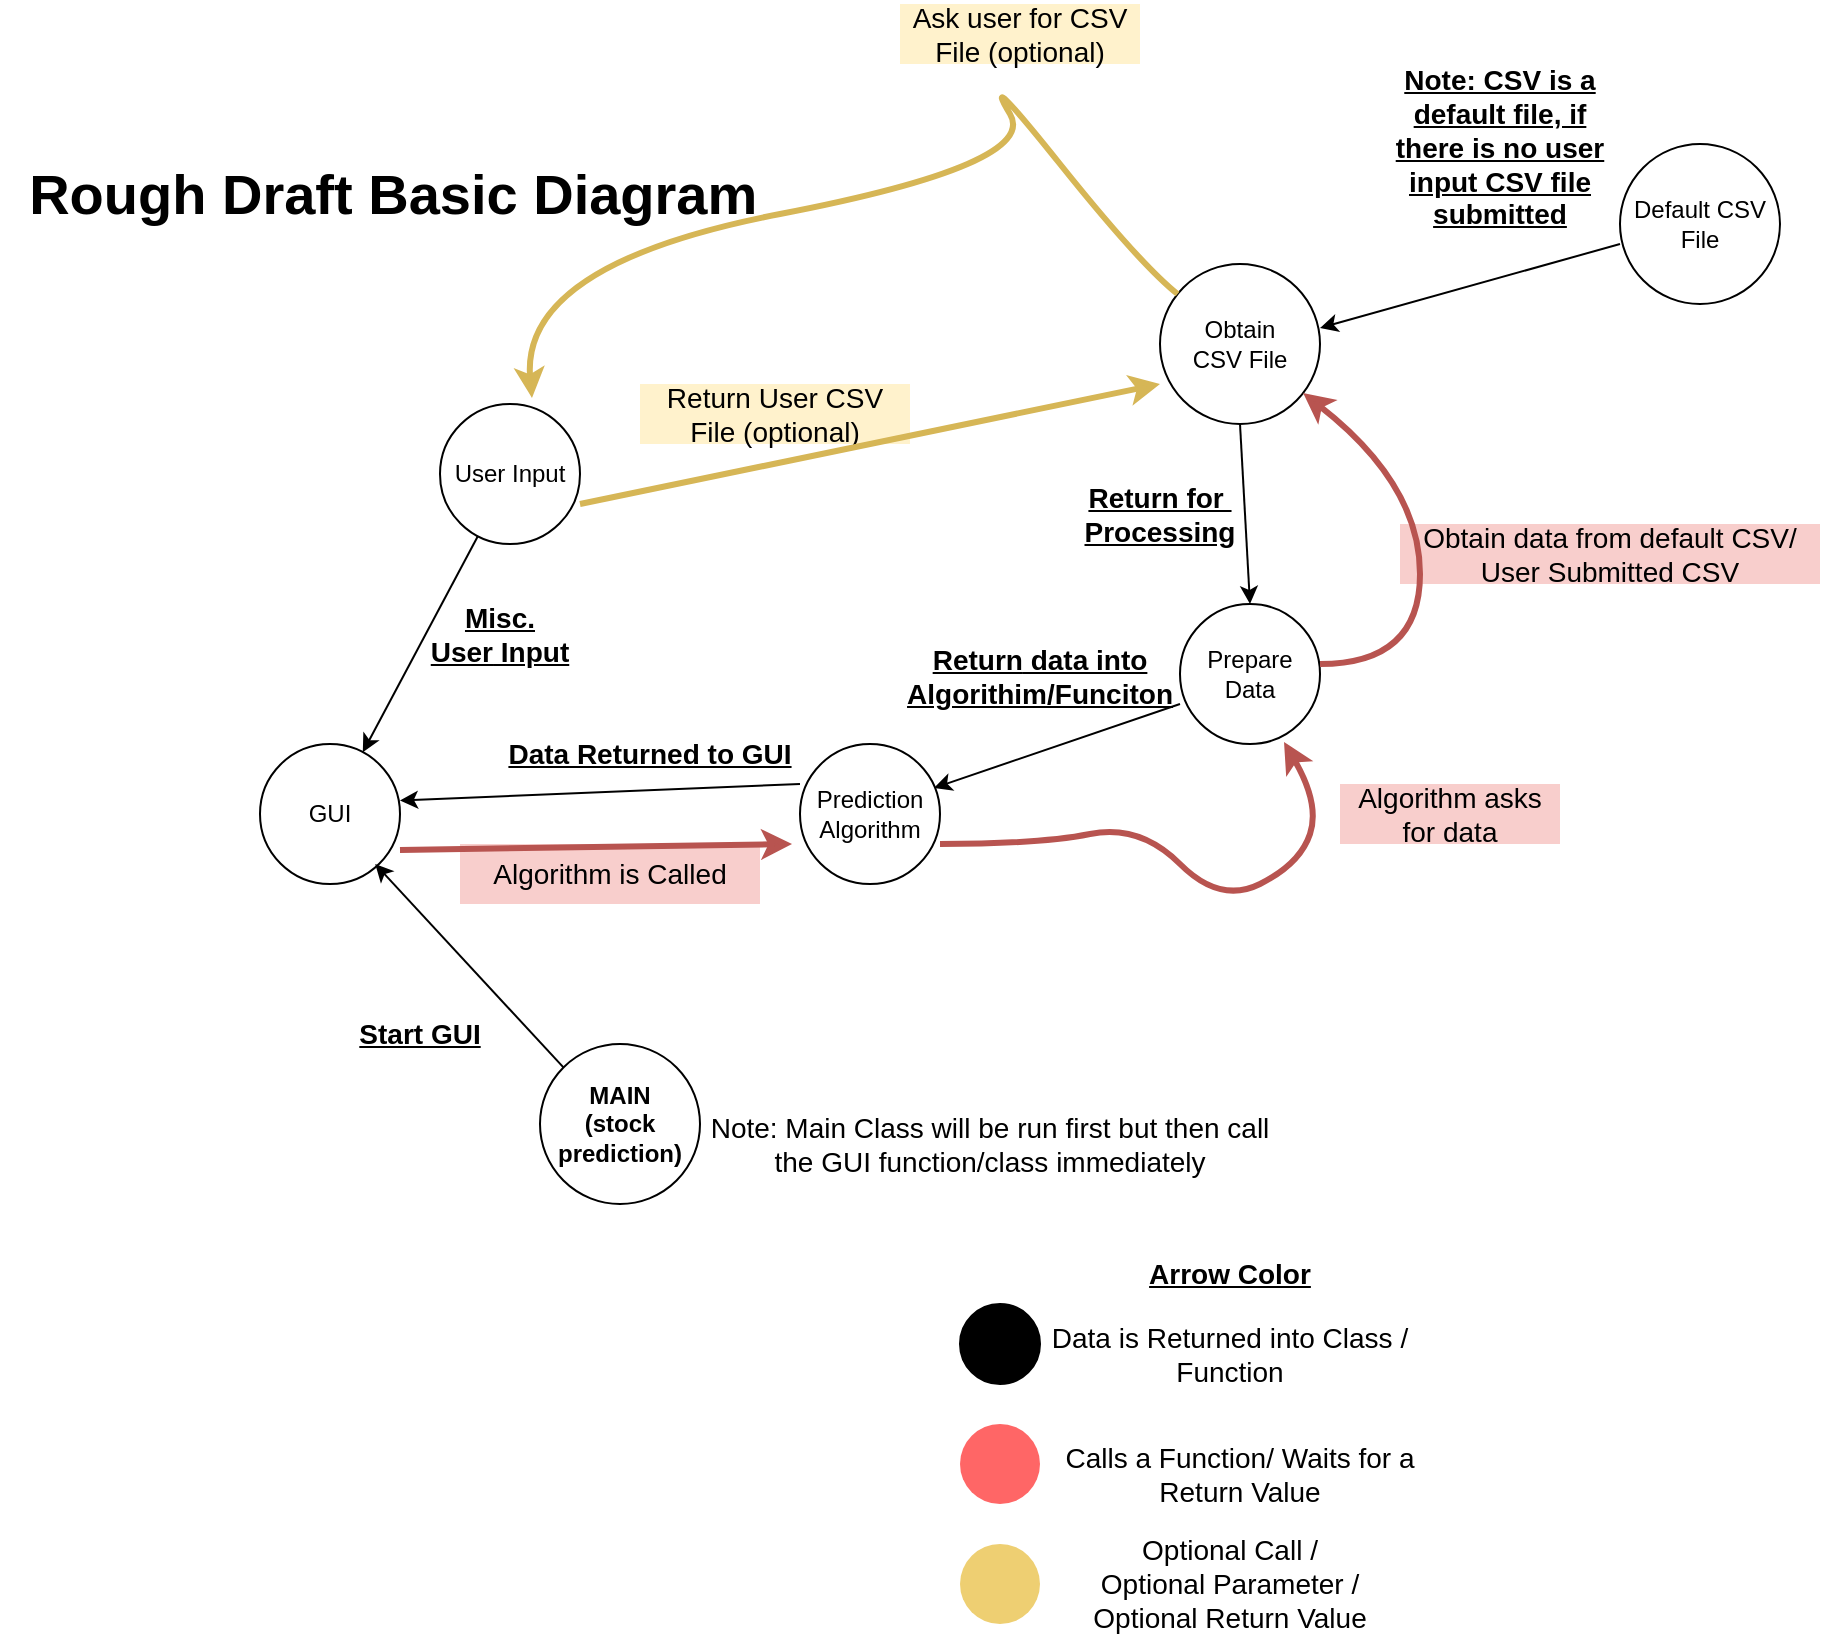 <mxfile version="24.6.5" type="github">
  <diagram name="Page-1" id="I2PFiJjWBkG3UZPLERqZ">
    <mxGraphModel dx="2593" dy="1106" grid="1" gridSize="10" guides="1" tooltips="1" connect="1" arrows="1" fold="1" page="1" pageScale="1" pageWidth="850" pageHeight="1100" math="0" shadow="0">
      <root>
        <mxCell id="0" />
        <mxCell id="1" parent="0" />
        <mxCell id="G56-1VOBQxR3dG8DsRtJ-2" value="&lt;b&gt;MAIN&lt;/b&gt;&lt;div&gt;&lt;b&gt;(stock prediction)&lt;/b&gt;&lt;/div&gt;" style="ellipse;whiteSpace=wrap;html=1;aspect=fixed;" parent="1" vertex="1">
          <mxGeometry x="390" y="610" width="80" height="80" as="geometry" />
        </mxCell>
        <mxCell id="G56-1VOBQxR3dG8DsRtJ-5" value="Prediction Algorithm" style="ellipse;whiteSpace=wrap;html=1;aspect=fixed;" parent="1" vertex="1">
          <mxGeometry x="520" y="460" width="70" height="70" as="geometry" />
        </mxCell>
        <mxCell id="G56-1VOBQxR3dG8DsRtJ-6" value="" style="endArrow=classic;html=1;rounded=0;entryX=1;entryY=0.5;entryDx=0;entryDy=0;" parent="1" edge="1">
          <mxGeometry width="50" height="50" relative="1" as="geometry">
            <mxPoint x="520" y="480" as="sourcePoint" />
            <mxPoint x="320" y="488.24" as="targetPoint" />
          </mxGeometry>
        </mxCell>
        <mxCell id="G56-1VOBQxR3dG8DsRtJ-7" value="GUI" style="ellipse;whiteSpace=wrap;html=1;aspect=fixed;" parent="1" vertex="1">
          <mxGeometry x="250" y="460" width="70" height="70" as="geometry" />
        </mxCell>
        <mxCell id="G56-1VOBQxR3dG8DsRtJ-8" value="" style="endArrow=classic;html=1;rounded=0;exitX=0;exitY=0;exitDx=0;exitDy=0;" parent="1" source="G56-1VOBQxR3dG8DsRtJ-2" edge="1">
          <mxGeometry width="50" height="50" relative="1" as="geometry">
            <mxPoint x="390" y="618.27" as="sourcePoint" />
            <mxPoint x="307.6" y="519.995" as="targetPoint" />
          </mxGeometry>
        </mxCell>
        <mxCell id="G56-1VOBQxR3dG8DsRtJ-10" value="Prepare Data" style="ellipse;whiteSpace=wrap;html=1;aspect=fixed;" parent="1" vertex="1">
          <mxGeometry x="710" y="390" width="70" height="70" as="geometry" />
        </mxCell>
        <mxCell id="G56-1VOBQxR3dG8DsRtJ-11" value="" style="endArrow=classic;html=1;rounded=0;entryX=0.957;entryY=0.314;entryDx=0;entryDy=0;entryPerimeter=0;" parent="1" target="G56-1VOBQxR3dG8DsRtJ-5" edge="1">
          <mxGeometry width="50" height="50" relative="1" as="geometry">
            <mxPoint x="710" y="440" as="sourcePoint" />
            <mxPoint x="660" y="470" as="targetPoint" />
          </mxGeometry>
        </mxCell>
        <mxCell id="G56-1VOBQxR3dG8DsRtJ-13" value="" style="endArrow=classic;html=1;rounded=0;entryX=0.5;entryY=0;entryDx=0;entryDy=0;" parent="1" target="G56-1VOBQxR3dG8DsRtJ-10" edge="1">
          <mxGeometry width="50" height="50" relative="1" as="geometry">
            <mxPoint x="740" y="300" as="sourcePoint" />
            <mxPoint x="790" y="250" as="targetPoint" />
          </mxGeometry>
        </mxCell>
        <mxCell id="G56-1VOBQxR3dG8DsRtJ-14" value="&amp;nbsp;Obtain&amp;nbsp;&lt;div&gt;CSV&amp;nbsp;&lt;span style=&quot;background-color: initial;&quot;&gt;File&lt;/span&gt;&lt;/div&gt;" style="ellipse;whiteSpace=wrap;html=1;aspect=fixed;" parent="1" vertex="1">
          <mxGeometry x="700" y="220" width="80" height="80" as="geometry" />
        </mxCell>
        <mxCell id="G56-1VOBQxR3dG8DsRtJ-15" value="&lt;font style=&quot;font-size: 28px;&quot;&gt;&lt;b&gt;Rough Draft Basic Diagram&amp;nbsp;&lt;/b&gt;&lt;/font&gt;" style="text;html=1;align=center;verticalAlign=middle;resizable=0;points=[];autosize=1;strokeColor=none;fillColor=none;" parent="1" vertex="1">
          <mxGeometry x="120" y="160" width="400" height="50" as="geometry" />
        </mxCell>
        <mxCell id="G56-1VOBQxR3dG8DsRtJ-16" value="User Input" style="ellipse;whiteSpace=wrap;html=1;aspect=fixed;" parent="1" vertex="1">
          <mxGeometry x="340" y="290" width="70" height="70" as="geometry" />
        </mxCell>
        <mxCell id="G56-1VOBQxR3dG8DsRtJ-17" value="" style="endArrow=classic;html=1;rounded=0;exitX=0.271;exitY=0.943;exitDx=0;exitDy=0;exitPerimeter=0;" parent="1" source="G56-1VOBQxR3dG8DsRtJ-16" target="G56-1VOBQxR3dG8DsRtJ-7" edge="1">
          <mxGeometry width="50" height="50" relative="1" as="geometry">
            <mxPoint x="360" y="350" as="sourcePoint" />
            <mxPoint x="300" y="400" as="targetPoint" />
          </mxGeometry>
        </mxCell>
        <mxCell id="G56-1VOBQxR3dG8DsRtJ-20" value="&lt;u&gt;&lt;b&gt;&lt;font style=&quot;font-size: 14px;&quot;&gt;Misc. User&lt;/font&gt;&lt;span style=&quot;font-size: 14px; background-color: initial;&quot;&gt;&amp;nbsp;Input&lt;/span&gt;&lt;/b&gt;&lt;/u&gt;" style="text;html=1;align=center;verticalAlign=middle;whiteSpace=wrap;rounded=0;" parent="1" vertex="1">
          <mxGeometry x="320" y="390" width="100" height="30" as="geometry" />
        </mxCell>
        <mxCell id="G56-1VOBQxR3dG8DsRtJ-21" value="&lt;b&gt;&lt;font style=&quot;font-size: 14px;&quot;&gt;&lt;u&gt;Return&lt;/u&gt;&lt;/font&gt;&lt;u style=&quot;font-size: 14px; background-color: initial;&quot;&gt;&amp;nbsp;data into Algorithim/Funciton&lt;/u&gt;&lt;/b&gt;&lt;div&gt;&lt;div style=&quot;font-size: 14px;&quot;&gt;&lt;br&gt;&lt;/div&gt;&lt;/div&gt;" style="text;html=1;align=center;verticalAlign=middle;whiteSpace=wrap;rounded=0;" parent="1" vertex="1">
          <mxGeometry x="580" y="420" width="120" height="30" as="geometry" />
        </mxCell>
        <mxCell id="G56-1VOBQxR3dG8DsRtJ-23" value="&lt;font style=&quot;font-size: 14px;&quot;&gt;&lt;u&gt;&lt;b&gt;Return for&amp;nbsp;&lt;/b&gt;&lt;/u&gt;&lt;/font&gt;&lt;div&gt;&lt;font style=&quot;font-size: 14px;&quot;&gt;&lt;u&gt;&lt;b&gt;Processing&lt;/b&gt;&lt;/u&gt;&lt;/font&gt;&lt;/div&gt;" style="text;html=1;align=center;verticalAlign=middle;whiteSpace=wrap;rounded=0;" parent="1" vertex="1">
          <mxGeometry x="620" y="330" width="160" height="30" as="geometry" />
        </mxCell>
        <mxCell id="G56-1VOBQxR3dG8DsRtJ-25" value="&lt;u style=&quot;font-size: 14px;&quot;&gt;&lt;b style=&quot;&quot;&gt;&lt;font style=&quot;font-size: 14px;&quot;&gt;Note: CSV is a default file, if there is no user input CSV file submitted&lt;/font&gt;&lt;/b&gt;&lt;/u&gt;&lt;div style=&quot;font-size: 14px;&quot;&gt;&lt;br&gt;&lt;/div&gt;" style="text;html=1;align=center;verticalAlign=middle;whiteSpace=wrap;rounded=0;" parent="1" vertex="1">
          <mxGeometry x="810" y="100" width="120" height="140" as="geometry" />
        </mxCell>
        <mxCell id="G56-1VOBQxR3dG8DsRtJ-29" value="" style="curved=1;endArrow=classic;html=1;rounded=0;entryX=0.743;entryY=0.986;entryDx=0;entryDy=0;entryPerimeter=0;fillColor=#f8cecc;strokeColor=#b85450;strokeWidth=3;" parent="1" target="G56-1VOBQxR3dG8DsRtJ-10" edge="1">
          <mxGeometry width="50" height="50" relative="1" as="geometry">
            <mxPoint x="590" y="510" as="sourcePoint" />
            <mxPoint x="640" y="460" as="targetPoint" />
            <Array as="points">
              <mxPoint x="640" y="510" />
              <mxPoint x="690" y="500" />
              <mxPoint x="730" y="540" />
              <mxPoint x="770" y="520" />
              <mxPoint x="780" y="490" />
            </Array>
          </mxGeometry>
        </mxCell>
        <mxCell id="G56-1VOBQxR3dG8DsRtJ-30" value="&lt;font style=&quot;font-size: 14px;&quot;&gt;Algorithm asks for data&lt;/font&gt;" style="text;html=1;align=center;verticalAlign=middle;whiteSpace=wrap;rounded=0;fillColor=#f8cecc;strokeColor=none;" parent="1" vertex="1">
          <mxGeometry x="790" y="480" width="110" height="30" as="geometry" />
        </mxCell>
        <mxCell id="G56-1VOBQxR3dG8DsRtJ-31" value="&lt;font style=&quot;font-size: 14px;&quot;&gt;Obtain data from default CSV/ User Submitted CSV&lt;/font&gt;" style="text;html=1;align=center;verticalAlign=middle;whiteSpace=wrap;rounded=0;fillColor=#f8cecc;strokeColor=none;" parent="1" vertex="1">
          <mxGeometry x="820" y="350" width="210" height="30" as="geometry" />
        </mxCell>
        <mxCell id="G56-1VOBQxR3dG8DsRtJ-33" value="" style="curved=1;endArrow=classic;html=1;rounded=0;fillColor=#f8cecc;strokeColor=#b85450;strokeWidth=3;" parent="1" target="G56-1VOBQxR3dG8DsRtJ-14" edge="1">
          <mxGeometry width="50" height="50" relative="1" as="geometry">
            <mxPoint x="780" y="420" as="sourcePoint" />
            <mxPoint x="830" y="370" as="targetPoint" />
            <Array as="points">
              <mxPoint x="830" y="420" />
              <mxPoint x="830" y="330" />
            </Array>
          </mxGeometry>
        </mxCell>
        <mxCell id="G56-1VOBQxR3dG8DsRtJ-34" value="" style="curved=1;endArrow=classic;html=1;rounded=0;entryX=0.657;entryY=-0.043;entryDx=0;entryDy=0;entryPerimeter=0;strokeWidth=3;fillColor=#fff2cc;strokeColor=#d6b656;" parent="1" source="G56-1VOBQxR3dG8DsRtJ-14" target="G56-1VOBQxR3dG8DsRtJ-16" edge="1">
          <mxGeometry width="50" height="50" relative="1" as="geometry">
            <mxPoint x="640" y="220" as="sourcePoint" />
            <mxPoint x="690" y="170" as="targetPoint" />
            <Array as="points">
              <mxPoint x="690" y="220" />
              <mxPoint x="610" y="120" />
              <mxPoint x="640" y="170" />
              <mxPoint x="380" y="220" />
            </Array>
          </mxGeometry>
        </mxCell>
        <mxCell id="G56-1VOBQxR3dG8DsRtJ-38" value="&lt;font style=&quot;font-size: 14px;&quot;&gt;Ask user for CSV File (optional)&lt;/font&gt;" style="text;html=1;align=center;verticalAlign=middle;whiteSpace=wrap;rounded=0;fillColor=#fff2cc;strokeColor=none;" parent="1" vertex="1">
          <mxGeometry x="570" y="90" width="120" height="30" as="geometry" />
        </mxCell>
        <mxCell id="G56-1VOBQxR3dG8DsRtJ-39" value="Default CSV&lt;div&gt;File&lt;/div&gt;" style="ellipse;whiteSpace=wrap;html=1;aspect=fixed;" parent="1" vertex="1">
          <mxGeometry x="930" y="160" width="80" height="80" as="geometry" />
        </mxCell>
        <mxCell id="G56-1VOBQxR3dG8DsRtJ-40" value="" style="endArrow=classic;html=1;rounded=0;entryX=1;entryY=0.4;entryDx=0;entryDy=0;entryPerimeter=0;" parent="1" target="G56-1VOBQxR3dG8DsRtJ-14" edge="1">
          <mxGeometry width="50" height="50" relative="1" as="geometry">
            <mxPoint x="930" y="210" as="sourcePoint" />
            <mxPoint x="790" y="250" as="targetPoint" />
          </mxGeometry>
        </mxCell>
        <mxCell id="G56-1VOBQxR3dG8DsRtJ-43" value="" style="ellipse;shape=doubleEllipse;whiteSpace=wrap;html=1;aspect=fixed;fillColor=#FF6666;strokeColor=none;" parent="1" vertex="1">
          <mxGeometry x="600" y="800" width="40" height="40" as="geometry" />
        </mxCell>
        <mxCell id="G56-1VOBQxR3dG8DsRtJ-44" value="&lt;font style=&quot;font-size: 14px;&quot;&gt;Calls a Function/ Waits for a Return Value&lt;/font&gt;" style="text;html=1;align=center;verticalAlign=middle;whiteSpace=wrap;rounded=0;" parent="1" vertex="1">
          <mxGeometry x="640" y="810" width="200" height="30" as="geometry" />
        </mxCell>
        <mxCell id="G56-1VOBQxR3dG8DsRtJ-46" value="" style="ellipse;shape=doubleEllipse;whiteSpace=wrap;html=1;aspect=fixed;fillColor=#000000;" parent="1" vertex="1">
          <mxGeometry x="600" y="740" width="40" height="40" as="geometry" />
        </mxCell>
        <mxCell id="G56-1VOBQxR3dG8DsRtJ-48" value="&lt;font style=&quot;font-size: 14px;&quot;&gt;Data is Returned into Class / Function&lt;/font&gt;" style="text;html=1;align=center;verticalAlign=middle;whiteSpace=wrap;rounded=0;" parent="1" vertex="1">
          <mxGeometry x="640" y="750" width="190" height="30" as="geometry" />
        </mxCell>
        <mxCell id="G56-1VOBQxR3dG8DsRtJ-49" value="&lt;font style=&quot;font-size: 14px;&quot;&gt;&lt;u&gt;&lt;b&gt;Arrow Color&lt;/b&gt;&lt;/u&gt;&lt;/font&gt;" style="text;html=1;align=center;verticalAlign=middle;whiteSpace=wrap;rounded=0;" parent="1" vertex="1">
          <mxGeometry x="650" y="710" width="170" height="30" as="geometry" />
        </mxCell>
        <mxCell id="G56-1VOBQxR3dG8DsRtJ-53" value="&lt;span style=&quot;font-size: 14px;&quot;&gt;Algorithm is Called&lt;/span&gt;" style="text;html=1;align=center;verticalAlign=middle;whiteSpace=wrap;rounded=0;fillColor=#f8cecc;strokeColor=none;" parent="1" vertex="1">
          <mxGeometry x="350" y="510" width="150" height="30" as="geometry" />
        </mxCell>
        <mxCell id="G56-1VOBQxR3dG8DsRtJ-54" value="" style="ellipse;shape=doubleEllipse;whiteSpace=wrap;html=1;aspect=fixed;fillColor=#eecf72;strokeColor=none;" parent="1" vertex="1">
          <mxGeometry x="600" y="860" width="40" height="40" as="geometry" />
        </mxCell>
        <mxCell id="G56-1VOBQxR3dG8DsRtJ-55" value="&lt;font style=&quot;font-size: 14px;&quot;&gt;Optional Call / Optional&amp;nbsp;&lt;span style=&quot;background-color: initial;&quot;&gt;Parameter / Optional Return Value&lt;/span&gt;&lt;/font&gt;" style="text;html=1;align=center;verticalAlign=middle;whiteSpace=wrap;rounded=0;" parent="1" vertex="1">
          <mxGeometry x="650" y="865" width="170" height="30" as="geometry" />
        </mxCell>
        <mxCell id="G56-1VOBQxR3dG8DsRtJ-56" value="&lt;font style=&quot;font-size: 14px;&quot;&gt;Return User CSV File (optional)&lt;/font&gt;" style="text;html=1;align=center;verticalAlign=middle;whiteSpace=wrap;rounded=0;rotation=0;fillColor=#fff2cc;strokeColor=none;" parent="1" vertex="1">
          <mxGeometry x="440" y="280" width="135" height="30" as="geometry" />
        </mxCell>
        <mxCell id="G56-1VOBQxR3dG8DsRtJ-62" value="" style="endArrow=classic;html=1;rounded=0;entryX=0;entryY=0.75;entryDx=0;entryDy=0;entryPerimeter=0;fillColor=#fff2cc;strokeColor=#d6b656;strokeWidth=3;" parent="1" target="G56-1VOBQxR3dG8DsRtJ-14" edge="1">
          <mxGeometry width="50" height="50" relative="1" as="geometry">
            <mxPoint x="410" y="340" as="sourcePoint" />
            <mxPoint x="460" y="290" as="targetPoint" />
          </mxGeometry>
        </mxCell>
        <mxCell id="G56-1VOBQxR3dG8DsRtJ-64" value="&lt;font style=&quot;font-size: 14px;&quot;&gt;Note: Main Class will be run first but then call the GUI function/class immediately&lt;/font&gt;" style="text;html=1;align=center;verticalAlign=middle;whiteSpace=wrap;rounded=0;" parent="1" vertex="1">
          <mxGeometry x="470" y="620" width="290" height="80" as="geometry" />
        </mxCell>
        <mxCell id="G56-1VOBQxR3dG8DsRtJ-69" value="" style="endArrow=classic;html=1;rounded=0;entryX=-0.057;entryY=0.386;entryDx=0;entryDy=0;entryPerimeter=0;fillColor=#f8cecc;strokeColor=#b85450;strokeWidth=3;" parent="1" edge="1">
          <mxGeometry width="50" height="50" relative="1" as="geometry">
            <mxPoint x="320" y="512.98" as="sourcePoint" />
            <mxPoint x="516.01" y="510" as="targetPoint" />
          </mxGeometry>
        </mxCell>
        <mxCell id="G56-1VOBQxR3dG8DsRtJ-71" value="&lt;font style=&quot;font-size: 14px;&quot;&gt;&lt;u&gt;&lt;b&gt;Data Returned to GUI&lt;/b&gt;&lt;/u&gt;&lt;/font&gt;" style="text;html=1;align=center;verticalAlign=middle;whiteSpace=wrap;rounded=0;" parent="1" vertex="1">
          <mxGeometry x="370" y="450" width="150" height="30" as="geometry" />
        </mxCell>
        <mxCell id="G56-1VOBQxR3dG8DsRtJ-73" value="&lt;font style=&quot;font-size: 14px;&quot;&gt;&lt;u&gt;&lt;b&gt;Start GUI&lt;/b&gt;&lt;/u&gt;&lt;/font&gt;" style="text;html=1;align=center;verticalAlign=middle;whiteSpace=wrap;rounded=0;" parent="1" vertex="1">
          <mxGeometry x="280" y="590" width="100" height="30" as="geometry" />
        </mxCell>
      </root>
    </mxGraphModel>
  </diagram>
</mxfile>
